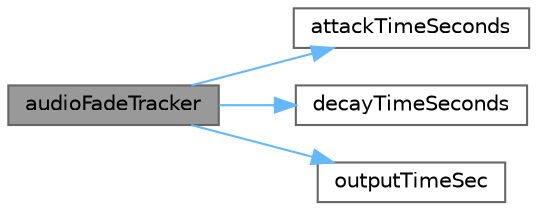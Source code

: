 digraph "audioFadeTracker"
{
 // INTERACTIVE_SVG=YES
 // LATEX_PDF_SIZE
  bgcolor="transparent";
  edge [fontname=Helvetica,fontsize=10,labelfontname=Helvetica,labelfontsize=10];
  node [fontname=Helvetica,fontsize=10,shape=box,height=0.2,width=0.4];
  rankdir="LR";
  Node1 [id="Node000001",label="audioFadeTracker",height=0.2,width=0.4,color="gray40", fillcolor="grey60", style="filled", fontcolor="black",tooltip=" "];
  Node1 -> Node2 [id="edge1_Node000001_Node000002",color="steelblue1",style="solid",tooltip=" "];
  Node2 [id="Node000002",label="attackTimeSeconds",height=0.2,width=0.4,color="grey40", fillcolor="white", style="filled",URL="$db/d49/_audio_2simple_2simple_8h_a8e96a63243fb29bb5e0a9709a3864706.html#a8e96a63243fb29bb5e0a9709a3864706",tooltip=" "];
  Node1 -> Node3 [id="edge2_Node000001_Node000003",color="steelblue1",style="solid",tooltip=" "];
  Node3 [id="Node000003",label="decayTimeSeconds",height=0.2,width=0.4,color="grey40", fillcolor="white", style="filled",URL="$db/d49/_audio_2simple_2simple_8h_a0f670a5f10f891700cc108dc119a6c33.html#a0f670a5f10f891700cc108dc119a6c33",tooltip=" "];
  Node1 -> Node4 [id="edge3_Node000001_Node000004",color="steelblue1",style="solid",tooltip=" "];
  Node4 [id="Node000004",label="outputTimeSec",height=0.2,width=0.4,color="grey40", fillcolor="white", style="filled",URL="$db/d49/_audio_2simple_2simple_8h_a16a9f66abb019cd4874806b4c1b9496a.html#a16a9f66abb019cd4874806b4c1b9496a",tooltip=" "];
}
